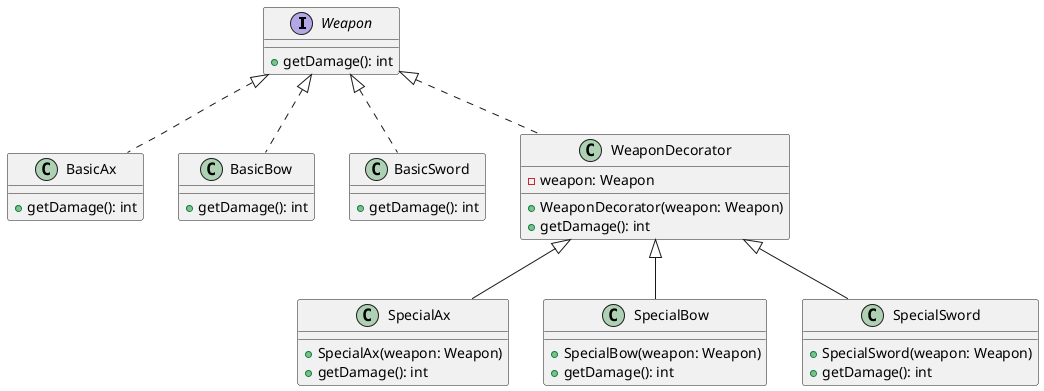 @startuml

interface Weapon {
  + getDamage(): int
}

class BasicAx implements Weapon {
  + getDamage(): int
}

class BasicBow implements Weapon {
  + getDamage(): int
}

class BasicSword implements Weapon {
  + getDamage(): int
}

class WeaponDecorator implements Weapon {
  - weapon: Weapon
  + WeaponDecorator(weapon: Weapon)
  + getDamage(): int
}

class SpecialAx extends WeaponDecorator {
  + SpecialAx(weapon: Weapon)
  + getDamage(): int
}

class SpecialBow extends WeaponDecorator {
  + SpecialBow(weapon: Weapon)
  + getDamage(): int
}

class SpecialSword extends WeaponDecorator {
  + SpecialSword(weapon: Weapon)
  + getDamage(): int
}

@enduml
